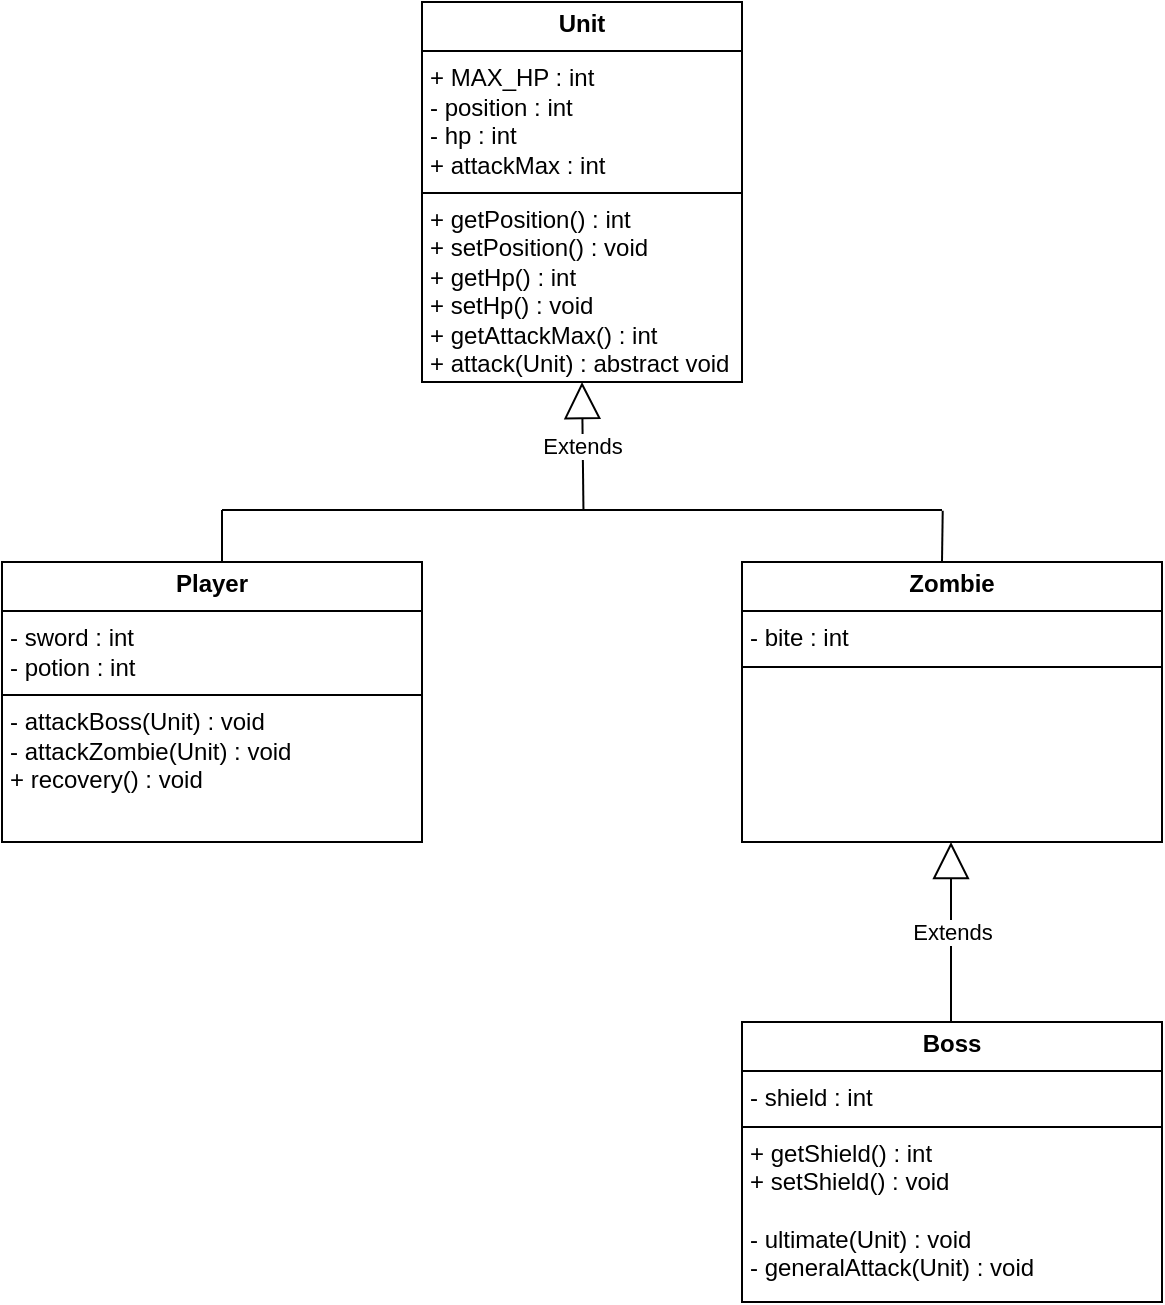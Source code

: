<mxfile version="24.1.0" type="device">
  <diagram name="페이지-1" id="hffJcWGc49ebOBZPTyQl">
    <mxGraphModel dx="1002" dy="569" grid="1" gridSize="10" guides="1" tooltips="1" connect="1" arrows="1" fold="1" page="1" pageScale="1" pageWidth="827" pageHeight="1169" math="0" shadow="0">
      <root>
        <mxCell id="0" />
        <mxCell id="1" parent="0" />
        <mxCell id="rOhGgh2oIb9q_Z6LjkFa-3" value="&lt;p style=&quot;margin:0px;margin-top:4px;text-align:center;&quot;&gt;&lt;b&gt;Player&lt;/b&gt;&lt;/p&gt;&lt;hr size=&quot;1&quot; style=&quot;border-style:solid;&quot;&gt;&lt;p style=&quot;margin:0px;margin-left:4px;&quot;&gt;- sword : int&lt;br&gt;- potion : int&lt;/p&gt;&lt;hr size=&quot;1&quot; style=&quot;border-style:solid;&quot;&gt;&lt;p style=&quot;margin:0px;margin-left:4px;&quot;&gt;- attackBoss(Unit) : void&lt;/p&gt;&lt;p style=&quot;margin:0px;margin-left:4px;&quot;&gt;- attackZombie(Unit) : void&lt;/p&gt;&lt;p style=&quot;margin:0px;margin-left:4px;&quot;&gt;+ recovery() : void&lt;/p&gt;" style="verticalAlign=top;align=left;overflow=fill;html=1;whiteSpace=wrap;" vertex="1" parent="1">
          <mxGeometry x="124" y="290" width="210" height="140" as="geometry" />
        </mxCell>
        <mxCell id="rOhGgh2oIb9q_Z6LjkFa-4" value="&lt;p style=&quot;margin:0px;margin-top:4px;text-align:center;&quot;&gt;&lt;b&gt;Unit&lt;/b&gt;&lt;/p&gt;&lt;hr size=&quot;1&quot; style=&quot;border-style:solid;&quot;&gt;&lt;p style=&quot;margin:0px;margin-left:4px;&quot;&gt;+ MAX_HP : int&lt;/p&gt;&lt;p style=&quot;margin:0px;margin-left:4px;&quot;&gt;- position : int&lt;/p&gt;&lt;p style=&quot;margin:0px;margin-left:4px;&quot;&gt;- hp : int&lt;br&gt;+ attackMax : int&lt;/p&gt;&lt;hr size=&quot;1&quot; style=&quot;border-style:solid;&quot;&gt;&lt;p style=&quot;margin:0px;margin-left:4px;&quot;&gt;+ getPosition() : int&lt;br&gt;+ setPosition() : void&lt;/p&gt;&lt;p style=&quot;margin:0px;margin-left:4px;&quot;&gt;+ getHp() : int&lt;br&gt;+ setHp() : void&lt;br&gt;+ getAttackMax() : int&lt;br&gt;+ attack(Unit) : abstract void&lt;/p&gt;" style="verticalAlign=top;align=left;overflow=fill;html=1;whiteSpace=wrap;" vertex="1" parent="1">
          <mxGeometry x="334" y="10" width="160" height="190" as="geometry" />
        </mxCell>
        <mxCell id="rOhGgh2oIb9q_Z6LjkFa-5" value="&lt;p style=&quot;margin:0px;margin-top:4px;text-align:center;&quot;&gt;&lt;b&gt;Zombie&lt;/b&gt;&lt;/p&gt;&lt;hr size=&quot;1&quot; style=&quot;border-style:solid;&quot;&gt;&lt;p style=&quot;margin:0px;margin-left:4px;&quot;&gt;- bite : int&lt;/p&gt;&lt;hr size=&quot;1&quot; style=&quot;border-style:solid;&quot;&gt;&lt;p style=&quot;margin:0px;margin-left:4px;&quot;&gt;&lt;br&gt;&lt;/p&gt;" style="verticalAlign=top;align=left;overflow=fill;html=1;whiteSpace=wrap;" vertex="1" parent="1">
          <mxGeometry x="494" y="290" width="210" height="140" as="geometry" />
        </mxCell>
        <mxCell id="rOhGgh2oIb9q_Z6LjkFa-7" value="Extends" style="endArrow=block;endSize=16;endFill=0;html=1;rounded=0;entryX=0.5;entryY=1;entryDx=0;entryDy=0;exitX=0.502;exitY=0.45;exitDx=0;exitDy=0;exitPerimeter=0;" edge="1" parent="1" source="rOhGgh2oIb9q_Z6LjkFa-8" target="rOhGgh2oIb9q_Z6LjkFa-4">
          <mxGeometry width="160" relative="1" as="geometry">
            <mxPoint x="414" y="260" as="sourcePoint" />
            <mxPoint x="494" y="230" as="targetPoint" />
          </mxGeometry>
        </mxCell>
        <mxCell id="rOhGgh2oIb9q_Z6LjkFa-8" value="" style="line;strokeWidth=1;fillColor=none;align=left;verticalAlign=middle;spacingTop=-1;spacingLeft=3;spacingRight=3;rotatable=0;labelPosition=right;points=[];portConstraint=eastwest;strokeColor=inherit;" vertex="1" parent="1">
          <mxGeometry x="234" y="260" width="360" height="8" as="geometry" />
        </mxCell>
        <mxCell id="rOhGgh2oIb9q_Z6LjkFa-14" value="" style="endArrow=none;html=1;rounded=0;" edge="1" parent="1">
          <mxGeometry width="50" height="50" relative="1" as="geometry">
            <mxPoint x="234" y="264" as="sourcePoint" />
            <mxPoint x="234" y="290" as="targetPoint" />
          </mxGeometry>
        </mxCell>
        <mxCell id="rOhGgh2oIb9q_Z6LjkFa-18" value="" style="endArrow=none;html=1;rounded=0;exitX=1.001;exitY=0.55;exitDx=0;exitDy=0;exitPerimeter=0;" edge="1" parent="1" source="rOhGgh2oIb9q_Z6LjkFa-8">
          <mxGeometry width="50" height="50" relative="1" as="geometry">
            <mxPoint x="594" y="270" as="sourcePoint" />
            <mxPoint x="594" y="290" as="targetPoint" />
          </mxGeometry>
        </mxCell>
        <mxCell id="rOhGgh2oIb9q_Z6LjkFa-19" value="Extends" style="endArrow=block;endSize=16;endFill=0;html=1;rounded=0;" edge="1" parent="1">
          <mxGeometry width="160" relative="1" as="geometry">
            <mxPoint x="598.5" y="520" as="sourcePoint" />
            <mxPoint x="598.5" y="430" as="targetPoint" />
          </mxGeometry>
        </mxCell>
        <mxCell id="rOhGgh2oIb9q_Z6LjkFa-20" value="&lt;p style=&quot;margin:0px;margin-top:4px;text-align:center;&quot;&gt;&lt;b&gt;Boss&lt;/b&gt;&lt;/p&gt;&lt;hr size=&quot;1&quot; style=&quot;border-style:solid;&quot;&gt;&lt;p style=&quot;margin:0px;margin-left:4px;&quot;&gt;- shield : int&lt;/p&gt;&lt;hr size=&quot;1&quot; style=&quot;border-style:solid;&quot;&gt;&lt;p style=&quot;margin:0px;margin-left:4px;&quot;&gt;+ getShield() : int&lt;br&gt;+ setShield() : void&lt;br&gt;&lt;br&gt;- ultimate(Unit) : void&lt;br&gt;- generalAttack(Unit) : void&lt;/p&gt;" style="verticalAlign=top;align=left;overflow=fill;html=1;whiteSpace=wrap;" vertex="1" parent="1">
          <mxGeometry x="494" y="520" width="210" height="140" as="geometry" />
        </mxCell>
      </root>
    </mxGraphModel>
  </diagram>
</mxfile>

